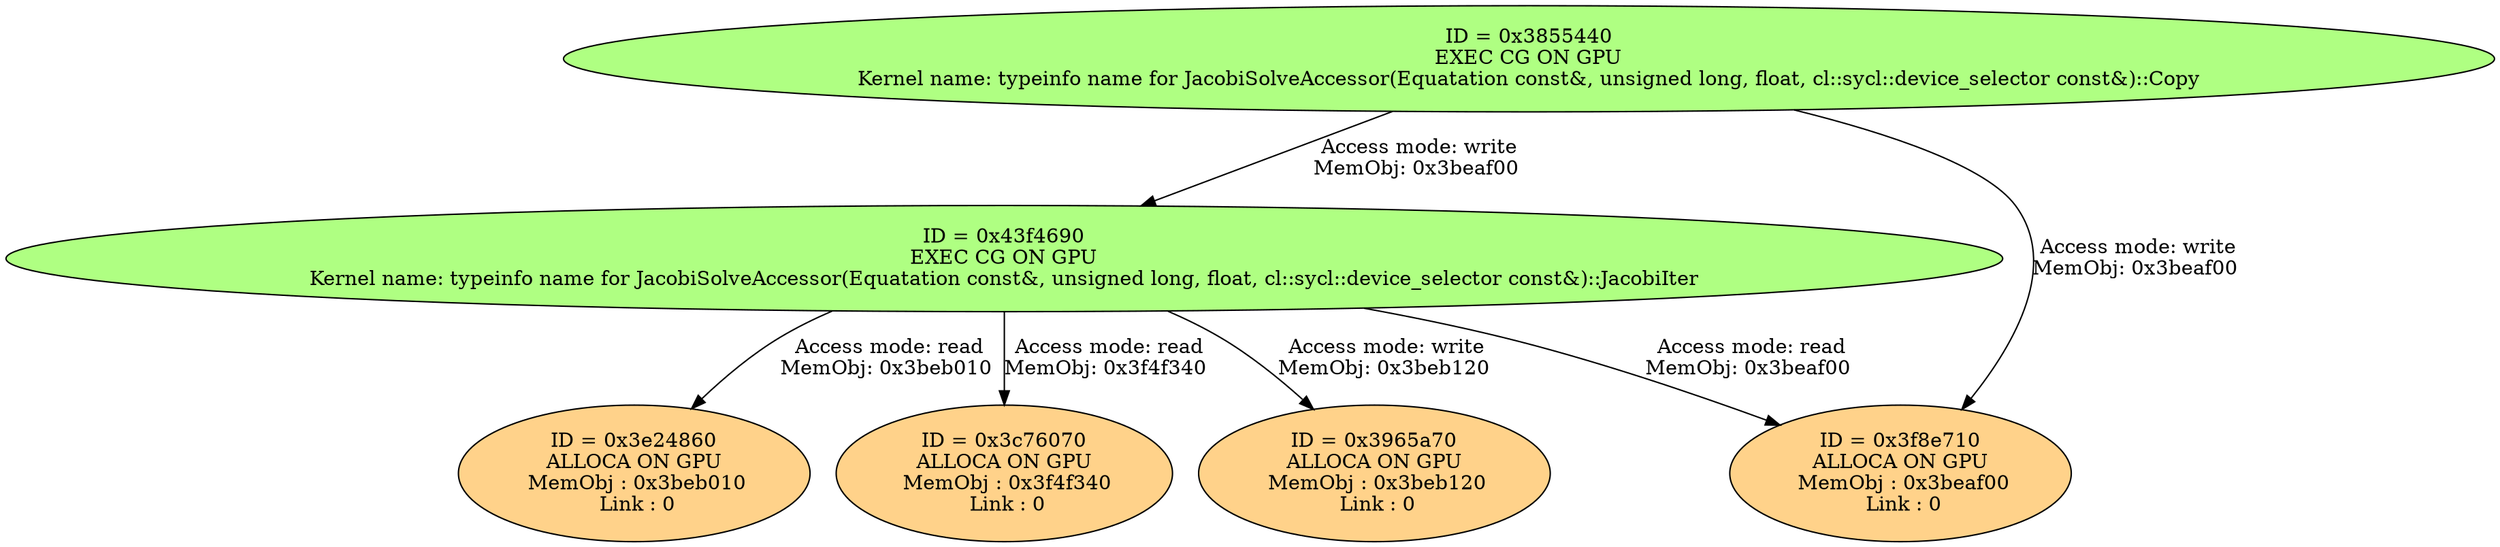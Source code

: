strict digraph {
"0x3855440" [style=filled, fillcolor="#AFFF82", label="ID = 0x3855440\nEXEC CG ON GPU\nKernel name: typeinfo name for JacobiSolveAccessor(Equatation const&, unsigned long, float, cl::sycl::device_selector const&)::Copy\n"];
  "0x3855440" -> "0x43f4690" [ label = "Access mode: read\nMemObj: 0x3beb120 " ]
  "0x3855440" -> "0x3f8e710" [ label = "Access mode: write\nMemObj: 0x3beaf00 " ]
  "0x3855440" -> "0x43f4690" [ label = "Access mode: write\nMemObj: 0x3beaf00 " ]
"0x43f4690" [style=filled, fillcolor="#AFFF82", label="ID = 0x43f4690\nEXEC CG ON GPU\nKernel name: typeinfo name for JacobiSolveAccessor(Equatation const&, unsigned long, float, cl::sycl::device_selector const&)::JacobiIter\n"];
  "0x43f4690" -> "0x3e24860" [ label = "Access mode: read\nMemObj: 0x3beb010 " ]
  "0x43f4690" -> "0x3c76070" [ label = "Access mode: read\nMemObj: 0x3f4f340 " ]
  "0x43f4690" -> "0x3f8e710" [ label = "Access mode: read\nMemObj: 0x3beaf00 " ]
  "0x43f4690" -> "0x3965a70" [ label = "Access mode: write\nMemObj: 0x3beb120 " ]
"0x3e24860" [style=filled, fillcolor="#FFD28A", label="ID = 0x3e24860\nALLOCA ON GPU\n MemObj : 0x3beb010\n Link : 0\n"];
"0x3c76070" [style=filled, fillcolor="#FFD28A", label="ID = 0x3c76070\nALLOCA ON GPU\n MemObj : 0x3f4f340\n Link : 0\n"];
"0x3f8e710" [style=filled, fillcolor="#FFD28A", label="ID = 0x3f8e710\nALLOCA ON GPU\n MemObj : 0x3beaf00\n Link : 0\n"];
"0x3965a70" [style=filled, fillcolor="#FFD28A", label="ID = 0x3965a70\nALLOCA ON GPU\n MemObj : 0x3beb120\n Link : 0\n"];
}
